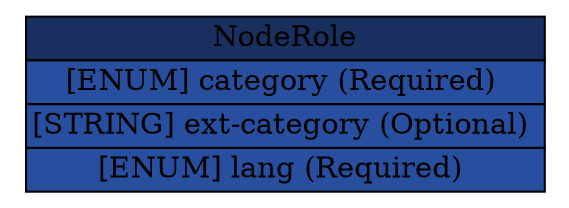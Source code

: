 digraph NodeRole {
	graph [bb="0,0,215,92",
		rankdir=LR
	];
	node [label="\N"];
	NodeRole	 [height=1.2778,
		label=<<table BORDER="0" CELLBORDER="1" CELLSPACING="0"> <tr > <td BGCOLOR="#182f5f" HREF="/idmef_parser/IODEF/NodeRole.html" TITLE="The NodeRole class describes the intended function performed by a particular host. ">NodeRole</td> </tr>" %<tr><td BGCOLOR="#284f9f"  HREF="/idmef_parser/IODEF/NodeRole.html" TITLE="Functionality provided by a node.">[ENUM] category (Required) </td></tr>%<tr><td BGCOLOR="#284f9f"  HREF="/idmef_parser/IODEF/NodeRole.html" TITLE="A means by which to extend the category attribute.  See Section 5.1.">[STRING] ext-category (Optional) </td></tr>%<tr><td BGCOLOR="#284f9f"  HREF="/idmef_parser/IODEF/NodeRole.html" TITLE="A valid language code per RFC 4646 [7] constrained by the definition of &quot;xs:language&quot;.  The interpretation of this code is described in Section 6.">[ENUM] lang (Required) </td></tr>%</table>>,
		pos="107.5,46",
		shape=plaintext,
		width=2.9861];
}
